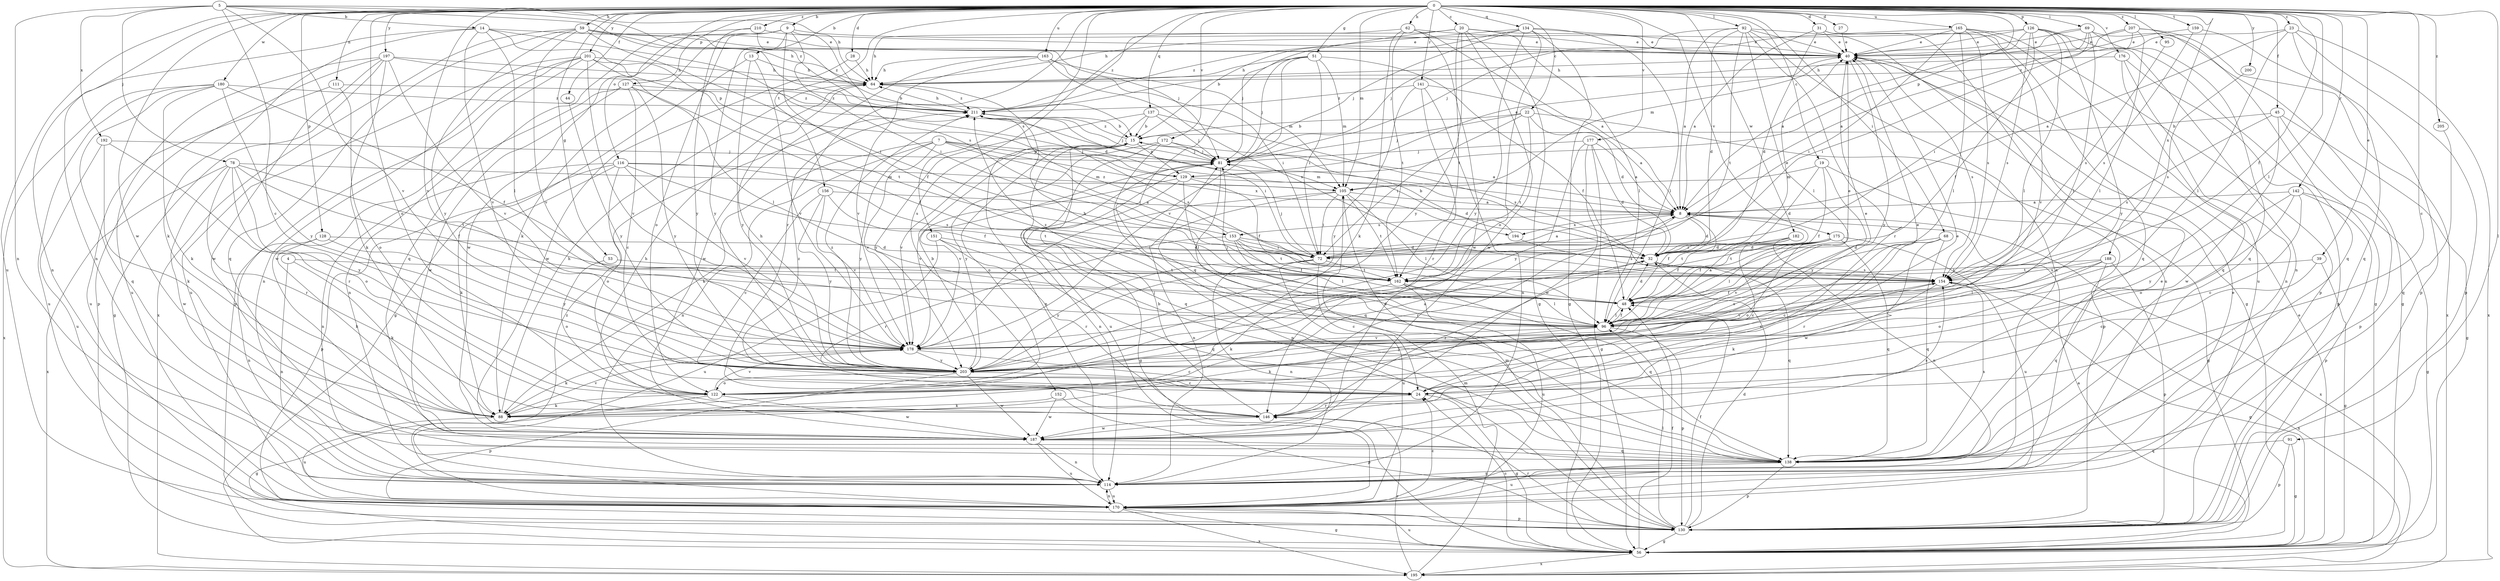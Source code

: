 strict digraph  {
0;
4;
5;
7;
8;
9;
13;
14;
15;
19;
20;
22;
23;
24;
27;
28;
31;
32;
39;
40;
44;
45;
48;
51;
53;
56;
59;
62;
64;
68;
69;
72;
78;
81;
88;
91;
92;
95;
96;
105;
111;
114;
116;
122;
126;
127;
128;
129;
130;
134;
137;
138;
141;
142;
146;
151;
152;
153;
154;
156;
159;
162;
163;
165;
170;
172;
175;
176;
177;
178;
180;
182;
187;
188;
192;
194;
195;
197;
200;
201;
203;
205;
207;
210;
211;
0 -> 9  [label=b];
0 -> 13  [label=b];
0 -> 19  [label=c];
0 -> 20  [label=c];
0 -> 22  [label=c];
0 -> 23  [label=c];
0 -> 24  [label=c];
0 -> 27  [label=d];
0 -> 28  [label=d];
0 -> 31  [label=d];
0 -> 39  [label=e];
0 -> 44  [label=f];
0 -> 45  [label=f];
0 -> 48  [label=f];
0 -> 51  [label=g];
0 -> 53  [label=g];
0 -> 59  [label=h];
0 -> 62  [label=h];
0 -> 68  [label=i];
0 -> 69  [label=i];
0 -> 91  [label=l];
0 -> 92  [label=l];
0 -> 95  [label=l];
0 -> 96  [label=l];
0 -> 105  [label=m];
0 -> 111  [label=n];
0 -> 114  [label=n];
0 -> 116  [label=o];
0 -> 122  [label=o];
0 -> 126  [label=p];
0 -> 127  [label=p];
0 -> 128  [label=p];
0 -> 129  [label=p];
0 -> 134  [label=q];
0 -> 137  [label=q];
0 -> 141  [label=r];
0 -> 142  [label=r];
0 -> 146  [label=r];
0 -> 151  [label=s];
0 -> 152  [label=s];
0 -> 156  [label=t];
0 -> 159  [label=t];
0 -> 163  [label=u];
0 -> 165  [label=u];
0 -> 170  [label=u];
0 -> 172  [label=v];
0 -> 175  [label=v];
0 -> 176  [label=v];
0 -> 177  [label=v];
0 -> 178  [label=v];
0 -> 180  [label=w];
0 -> 182  [label=w];
0 -> 187  [label=w];
0 -> 188  [label=x];
0 -> 197  [label=y];
0 -> 200  [label=y];
0 -> 201  [label=y];
0 -> 205  [label=z];
0 -> 207  [label=z];
0 -> 210  [label=z];
4 -> 88  [label=k];
4 -> 114  [label=n];
4 -> 162  [label=t];
5 -> 8  [label=a];
5 -> 14  [label=b];
5 -> 24  [label=c];
5 -> 64  [label=h];
5 -> 78  [label=j];
5 -> 114  [label=n];
5 -> 178  [label=v];
5 -> 192  [label=x];
5 -> 211  [label=z];
7 -> 72  [label=i];
7 -> 81  [label=j];
7 -> 88  [label=k];
7 -> 114  [label=n];
7 -> 129  [label=p];
7 -> 178  [label=v];
7 -> 194  [label=x];
7 -> 203  [label=y];
8 -> 32  [label=d];
8 -> 48  [label=f];
8 -> 146  [label=r];
8 -> 153  [label=s];
8 -> 194  [label=x];
8 -> 195  [label=x];
9 -> 40  [label=e];
9 -> 48  [label=f];
9 -> 72  [label=i];
9 -> 88  [label=k];
9 -> 122  [label=o];
9 -> 153  [label=s];
9 -> 187  [label=w];
9 -> 203  [label=y];
13 -> 56  [label=g];
13 -> 64  [label=h];
13 -> 178  [label=v];
13 -> 203  [label=y];
14 -> 32  [label=d];
14 -> 40  [label=e];
14 -> 88  [label=k];
14 -> 96  [label=l];
14 -> 114  [label=n];
14 -> 129  [label=p];
14 -> 178  [label=v];
15 -> 81  [label=j];
15 -> 122  [label=o];
15 -> 129  [label=p];
15 -> 138  [label=q];
15 -> 178  [label=v];
15 -> 211  [label=z];
19 -> 32  [label=d];
19 -> 48  [label=f];
19 -> 56  [label=g];
19 -> 105  [label=m];
19 -> 203  [label=y];
20 -> 40  [label=e];
20 -> 56  [label=g];
20 -> 64  [label=h];
20 -> 81  [label=j];
20 -> 96  [label=l];
20 -> 162  [label=t];
20 -> 187  [label=w];
20 -> 203  [label=y];
22 -> 8  [label=a];
22 -> 15  [label=b];
22 -> 72  [label=i];
22 -> 81  [label=j];
22 -> 130  [label=p];
22 -> 162  [label=t];
23 -> 8  [label=a];
23 -> 40  [label=e];
23 -> 96  [label=l];
23 -> 130  [label=p];
23 -> 138  [label=q];
23 -> 195  [label=x];
24 -> 40  [label=e];
24 -> 56  [label=g];
24 -> 146  [label=r];
24 -> 211  [label=z];
27 -> 40  [label=e];
28 -> 64  [label=h];
28 -> 187  [label=w];
31 -> 8  [label=a];
31 -> 32  [label=d];
31 -> 40  [label=e];
31 -> 138  [label=q];
31 -> 170  [label=u];
32 -> 40  [label=e];
32 -> 138  [label=q];
32 -> 146  [label=r];
32 -> 154  [label=s];
39 -> 24  [label=c];
39 -> 56  [label=g];
39 -> 162  [label=t];
40 -> 64  [label=h];
40 -> 154  [label=s];
40 -> 203  [label=y];
44 -> 203  [label=y];
45 -> 15  [label=b];
45 -> 56  [label=g];
45 -> 130  [label=p];
45 -> 154  [label=s];
45 -> 187  [label=w];
48 -> 32  [label=d];
48 -> 40  [label=e];
48 -> 96  [label=l];
51 -> 48  [label=f];
51 -> 64  [label=h];
51 -> 72  [label=i];
51 -> 81  [label=j];
51 -> 105  [label=m];
51 -> 138  [label=q];
51 -> 178  [label=v];
53 -> 122  [label=o];
53 -> 162  [label=t];
56 -> 8  [label=a];
56 -> 24  [label=c];
56 -> 40  [label=e];
56 -> 48  [label=f];
56 -> 170  [label=u];
56 -> 195  [label=x];
59 -> 40  [label=e];
59 -> 64  [label=h];
59 -> 72  [label=i];
59 -> 81  [label=j];
59 -> 138  [label=q];
59 -> 178  [label=v];
59 -> 195  [label=x];
59 -> 203  [label=y];
62 -> 8  [label=a];
62 -> 40  [label=e];
62 -> 88  [label=k];
62 -> 162  [label=t];
62 -> 187  [label=w];
62 -> 211  [label=z];
64 -> 211  [label=z];
68 -> 24  [label=c];
68 -> 32  [label=d];
68 -> 138  [label=q];
68 -> 146  [label=r];
68 -> 187  [label=w];
69 -> 8  [label=a];
69 -> 40  [label=e];
69 -> 56  [label=g];
69 -> 72  [label=i];
69 -> 96  [label=l];
69 -> 105  [label=m];
69 -> 138  [label=q];
72 -> 8  [label=a];
72 -> 24  [label=c];
72 -> 81  [label=j];
72 -> 114  [label=n];
72 -> 162  [label=t];
72 -> 170  [label=u];
72 -> 203  [label=y];
78 -> 48  [label=f];
78 -> 105  [label=m];
78 -> 122  [label=o];
78 -> 146  [label=r];
78 -> 162  [label=t];
78 -> 187  [label=w];
78 -> 195  [label=x];
78 -> 203  [label=y];
81 -> 105  [label=m];
81 -> 114  [label=n];
81 -> 138  [label=q];
81 -> 178  [label=v];
88 -> 64  [label=h];
88 -> 170  [label=u];
88 -> 178  [label=v];
91 -> 56  [label=g];
91 -> 130  [label=p];
91 -> 138  [label=q];
92 -> 8  [label=a];
92 -> 32  [label=d];
92 -> 40  [label=e];
92 -> 56  [label=g];
92 -> 81  [label=j];
92 -> 96  [label=l];
92 -> 114  [label=n];
92 -> 146  [label=r];
92 -> 162  [label=t];
95 -> 154  [label=s];
96 -> 8  [label=a];
96 -> 48  [label=f];
96 -> 64  [label=h];
96 -> 81  [label=j];
96 -> 88  [label=k];
96 -> 130  [label=p];
96 -> 154  [label=s];
96 -> 178  [label=v];
96 -> 211  [label=z];
105 -> 8  [label=a];
105 -> 72  [label=i];
105 -> 96  [label=l];
105 -> 114  [label=n];
105 -> 162  [label=t];
105 -> 178  [label=v];
111 -> 122  [label=o];
111 -> 170  [label=u];
111 -> 211  [label=z];
114 -> 40  [label=e];
114 -> 170  [label=u];
116 -> 48  [label=f];
116 -> 88  [label=k];
116 -> 105  [label=m];
116 -> 114  [label=n];
116 -> 122  [label=o];
116 -> 130  [label=p];
116 -> 154  [label=s];
116 -> 178  [label=v];
122 -> 8  [label=a];
122 -> 56  [label=g];
122 -> 88  [label=k];
122 -> 178  [label=v];
122 -> 187  [label=w];
126 -> 8  [label=a];
126 -> 40  [label=e];
126 -> 48  [label=f];
126 -> 56  [label=g];
126 -> 64  [label=h];
126 -> 96  [label=l];
126 -> 114  [label=n];
126 -> 154  [label=s];
126 -> 203  [label=y];
127 -> 24  [label=c];
127 -> 48  [label=f];
127 -> 114  [label=n];
127 -> 187  [label=w];
127 -> 203  [label=y];
127 -> 211  [label=z];
128 -> 32  [label=d];
128 -> 88  [label=k];
128 -> 114  [label=n];
128 -> 203  [label=y];
129 -> 32  [label=d];
129 -> 40  [label=e];
129 -> 48  [label=f];
129 -> 56  [label=g];
129 -> 96  [label=l];
129 -> 178  [label=v];
130 -> 32  [label=d];
130 -> 48  [label=f];
130 -> 56  [label=g];
130 -> 81  [label=j];
130 -> 96  [label=l];
130 -> 105  [label=m];
130 -> 146  [label=r];
134 -> 15  [label=b];
134 -> 40  [label=e];
134 -> 56  [label=g];
134 -> 81  [label=j];
134 -> 96  [label=l];
134 -> 122  [label=o];
134 -> 203  [label=y];
134 -> 211  [label=z];
137 -> 15  [label=b];
137 -> 81  [label=j];
137 -> 114  [label=n];
137 -> 154  [label=s];
137 -> 203  [label=y];
138 -> 15  [label=b];
138 -> 114  [label=n];
138 -> 130  [label=p];
138 -> 154  [label=s];
138 -> 170  [label=u];
141 -> 32  [label=d];
141 -> 114  [label=n];
141 -> 146  [label=r];
141 -> 203  [label=y];
141 -> 211  [label=z];
142 -> 8  [label=a];
142 -> 24  [label=c];
142 -> 56  [label=g];
142 -> 122  [label=o];
142 -> 130  [label=p];
142 -> 203  [label=y];
146 -> 64  [label=h];
146 -> 81  [label=j];
146 -> 187  [label=w];
151 -> 32  [label=d];
151 -> 138  [label=q];
151 -> 146  [label=r];
151 -> 170  [label=u];
152 -> 88  [label=k];
152 -> 130  [label=p];
152 -> 187  [label=w];
153 -> 32  [label=d];
153 -> 48  [label=f];
153 -> 72  [label=i];
153 -> 96  [label=l];
153 -> 146  [label=r];
153 -> 162  [label=t];
153 -> 211  [label=z];
154 -> 48  [label=f];
154 -> 56  [label=g];
154 -> 88  [label=k];
154 -> 178  [label=v];
154 -> 195  [label=x];
156 -> 8  [label=a];
156 -> 24  [label=c];
156 -> 162  [label=t];
156 -> 178  [label=v];
156 -> 203  [label=y];
159 -> 40  [label=e];
159 -> 130  [label=p];
159 -> 154  [label=s];
162 -> 88  [label=k];
162 -> 96  [label=l];
162 -> 138  [label=q];
162 -> 170  [label=u];
163 -> 64  [label=h];
163 -> 72  [label=i];
163 -> 105  [label=m];
163 -> 154  [label=s];
163 -> 178  [label=v];
163 -> 187  [label=w];
165 -> 40  [label=e];
165 -> 72  [label=i];
165 -> 81  [label=j];
165 -> 96  [label=l];
165 -> 130  [label=p];
165 -> 154  [label=s];
165 -> 170  [label=u];
165 -> 178  [label=v];
170 -> 24  [label=c];
170 -> 40  [label=e];
170 -> 56  [label=g];
170 -> 114  [label=n];
170 -> 130  [label=p];
170 -> 195  [label=x];
170 -> 211  [label=z];
172 -> 8  [label=a];
172 -> 81  [label=j];
172 -> 130  [label=p];
172 -> 170  [label=u];
172 -> 203  [label=y];
175 -> 32  [label=d];
175 -> 48  [label=f];
175 -> 96  [label=l];
175 -> 122  [label=o];
175 -> 138  [label=q];
175 -> 162  [label=t];
175 -> 170  [label=u];
175 -> 178  [label=v];
176 -> 64  [label=h];
176 -> 114  [label=n];
176 -> 130  [label=p];
176 -> 138  [label=q];
177 -> 8  [label=a];
177 -> 32  [label=d];
177 -> 56  [label=g];
177 -> 81  [label=j];
177 -> 187  [label=w];
177 -> 203  [label=y];
178 -> 24  [label=c];
178 -> 32  [label=d];
178 -> 40  [label=e];
178 -> 88  [label=k];
178 -> 203  [label=y];
180 -> 48  [label=f];
180 -> 88  [label=k];
180 -> 138  [label=q];
180 -> 170  [label=u];
180 -> 195  [label=x];
180 -> 203  [label=y];
180 -> 211  [label=z];
182 -> 24  [label=c];
182 -> 32  [label=d];
182 -> 48  [label=f];
182 -> 72  [label=i];
182 -> 114  [label=n];
182 -> 162  [label=t];
187 -> 114  [label=n];
187 -> 138  [label=q];
187 -> 154  [label=s];
187 -> 170  [label=u];
188 -> 96  [label=l];
188 -> 122  [label=o];
188 -> 130  [label=p];
188 -> 138  [label=q];
188 -> 154  [label=s];
188 -> 162  [label=t];
192 -> 81  [label=j];
192 -> 88  [label=k];
192 -> 146  [label=r];
192 -> 170  [label=u];
194 -> 15  [label=b];
194 -> 154  [label=s];
195 -> 105  [label=m];
195 -> 146  [label=r];
197 -> 15  [label=b];
197 -> 56  [label=g];
197 -> 64  [label=h];
197 -> 88  [label=k];
197 -> 130  [label=p];
197 -> 170  [label=u];
197 -> 178  [label=v];
197 -> 187  [label=w];
200 -> 154  [label=s];
201 -> 64  [label=h];
201 -> 96  [label=l];
201 -> 114  [label=n];
201 -> 130  [label=p];
201 -> 162  [label=t];
201 -> 170  [label=u];
201 -> 178  [label=v];
201 -> 187  [label=w];
203 -> 15  [label=b];
203 -> 24  [label=c];
203 -> 40  [label=e];
203 -> 64  [label=h];
203 -> 122  [label=o];
203 -> 130  [label=p];
203 -> 154  [label=s];
203 -> 187  [label=w];
203 -> 211  [label=z];
205 -> 138  [label=q];
207 -> 40  [label=e];
207 -> 72  [label=i];
207 -> 96  [label=l];
207 -> 138  [label=q];
207 -> 195  [label=x];
207 -> 211  [label=z];
210 -> 40  [label=e];
210 -> 138  [label=q];
210 -> 203  [label=y];
210 -> 211  [label=z];
211 -> 15  [label=b];
211 -> 64  [label=h];
211 -> 72  [label=i];
211 -> 81  [label=j];
211 -> 154  [label=s];
}
